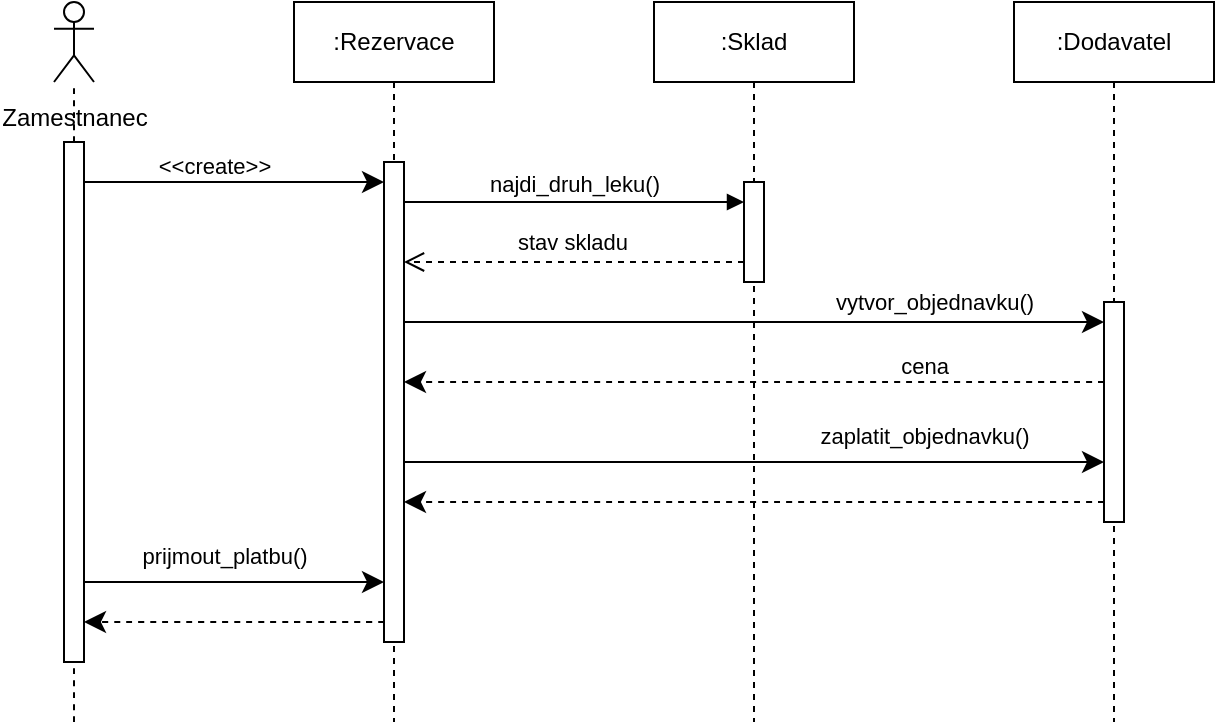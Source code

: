 <mxfile version="22.1.5" type="device">
  <diagram name="Page-1" id="2YBvvXClWsGukQMizWep">
    <mxGraphModel dx="1746" dy="567" grid="1" gridSize="10" guides="1" tooltips="1" connect="1" arrows="1" fold="1" page="1" pageScale="1" pageWidth="850" pageHeight="1100" math="0" shadow="0">
      <root>
        <mxCell id="0" />
        <mxCell id="1" parent="0" />
        <mxCell id="aM9ryv3xv72pqoxQDRHE-1" value=":Sklad" style="shape=umlLifeline;perimeter=lifelinePerimeter;whiteSpace=wrap;html=1;container=0;dropTarget=0;collapsible=0;recursiveResize=0;outlineConnect=0;portConstraint=eastwest;newEdgeStyle={&quot;edgeStyle&quot;:&quot;elbowEdgeStyle&quot;,&quot;elbow&quot;:&quot;vertical&quot;,&quot;curved&quot;:0,&quot;rounded&quot;:0};" parent="1" vertex="1">
          <mxGeometry x="40" y="40" width="100" height="360" as="geometry" />
        </mxCell>
        <mxCell id="aM9ryv3xv72pqoxQDRHE-2" value="" style="html=1;points=[];perimeter=orthogonalPerimeter;outlineConnect=0;targetShapes=umlLifeline;portConstraint=eastwest;newEdgeStyle={&quot;edgeStyle&quot;:&quot;elbowEdgeStyle&quot;,&quot;elbow&quot;:&quot;vertical&quot;,&quot;curved&quot;:0,&quot;rounded&quot;:0};" parent="aM9ryv3xv72pqoxQDRHE-1" vertex="1">
          <mxGeometry x="45" y="90" width="10" height="50" as="geometry" />
        </mxCell>
        <mxCell id="aM9ryv3xv72pqoxQDRHE-5" value=":Dodavatel" style="shape=umlLifeline;perimeter=lifelinePerimeter;whiteSpace=wrap;html=1;container=0;dropTarget=0;collapsible=0;recursiveResize=0;outlineConnect=0;portConstraint=eastwest;newEdgeStyle={&quot;edgeStyle&quot;:&quot;elbowEdgeStyle&quot;,&quot;elbow&quot;:&quot;vertical&quot;,&quot;curved&quot;:0,&quot;rounded&quot;:0};" parent="1" vertex="1">
          <mxGeometry x="220" y="40" width="100" height="360" as="geometry" />
        </mxCell>
        <mxCell id="aM9ryv3xv72pqoxQDRHE-6" value="" style="html=1;points=[];perimeter=orthogonalPerimeter;outlineConnect=0;targetShapes=umlLifeline;portConstraint=eastwest;newEdgeStyle={&quot;edgeStyle&quot;:&quot;elbowEdgeStyle&quot;,&quot;elbow&quot;:&quot;vertical&quot;,&quot;curved&quot;:0,&quot;rounded&quot;:0};" parent="aM9ryv3xv72pqoxQDRHE-5" vertex="1">
          <mxGeometry x="45" y="150" width="10" height="110" as="geometry" />
        </mxCell>
        <mxCell id="aM9ryv3xv72pqoxQDRHE-7" value="najdi_druh_leku()" style="html=1;verticalAlign=bottom;endArrow=block;edgeStyle=elbowEdgeStyle;elbow=vertical;curved=0;rounded=0;labelBackgroundColor=none;" parent="1" source="BTeZAt7udsBtLvdlmIbA-7" target="aM9ryv3xv72pqoxQDRHE-2" edge="1">
          <mxGeometry relative="1" as="geometry">
            <mxPoint x="100" y="130" as="sourcePoint" />
            <Array as="points">
              <mxPoint x="-20" y="140" />
              <mxPoint x="10" y="130" />
            </Array>
            <mxPoint x="210" y="190" as="targetPoint" />
          </mxGeometry>
        </mxCell>
        <mxCell id="BTeZAt7udsBtLvdlmIbA-1" value="&lt;font style=&quot;font-size: 12px;&quot;&gt;Zamestnanec&lt;/font&gt;" style="shape=umlActor;verticalLabelPosition=bottom;verticalAlign=top;html=1;outlineConnect=0;fontSize=16;" parent="1" vertex="1">
          <mxGeometry x="-260" y="40" width="20" height="40" as="geometry" />
        </mxCell>
        <mxCell id="BTeZAt7udsBtLvdlmIbA-3" value="" style="endArrow=none;dashed=1;html=1;rounded=0;fontSize=12;startSize=8;endSize=8;curved=1;" parent="1" source="BTeZAt7udsBtLvdlmIbA-22" target="BTeZAt7udsBtLvdlmIbA-1" edge="1">
          <mxGeometry width="50" height="50" relative="1" as="geometry">
            <mxPoint x="-250" y="440" as="sourcePoint" />
            <mxPoint x="-250" y="100" as="targetPoint" />
          </mxGeometry>
        </mxCell>
        <mxCell id="BTeZAt7udsBtLvdlmIbA-4" value="" style="endArrow=classic;html=1;rounded=0;fontSize=12;startSize=8;endSize=8;curved=1;labelBackgroundColor=none;" parent="1" edge="1">
          <mxGeometry width="50" height="50" relative="1" as="geometry">
            <mxPoint x="-85" y="200" as="sourcePoint" />
            <mxPoint x="265" y="200" as="targetPoint" />
            <Array as="points">
              <mxPoint x="35" y="200" />
            </Array>
          </mxGeometry>
        </mxCell>
        <mxCell id="BTeZAt7udsBtLvdlmIbA-5" value="&lt;span style=&quot;font-size: 11px;&quot;&gt;vytvor_objednavku()&lt;/span&gt;" style="edgeLabel;html=1;align=center;verticalAlign=middle;resizable=0;points=[];fontSize=11;labelBackgroundColor=none;" parent="BTeZAt7udsBtLvdlmIbA-4" vertex="1" connectable="0">
          <mxGeometry x="-0.186" relative="1" as="geometry">
            <mxPoint x="122" y="-10" as="offset" />
          </mxGeometry>
        </mxCell>
        <mxCell id="BTeZAt7udsBtLvdlmIbA-6" value=":Rezervace" style="shape=umlLifeline;perimeter=lifelinePerimeter;whiteSpace=wrap;html=1;container=0;dropTarget=0;collapsible=0;recursiveResize=0;outlineConnect=0;portConstraint=eastwest;newEdgeStyle={&quot;edgeStyle&quot;:&quot;elbowEdgeStyle&quot;,&quot;elbow&quot;:&quot;vertical&quot;,&quot;curved&quot;:0,&quot;rounded&quot;:0};" parent="1" vertex="1">
          <mxGeometry x="-140" y="40" width="100" height="360" as="geometry" />
        </mxCell>
        <mxCell id="BTeZAt7udsBtLvdlmIbA-7" value="" style="html=1;points=[];perimeter=orthogonalPerimeter;outlineConnect=0;targetShapes=umlLifeline;portConstraint=eastwest;newEdgeStyle={&quot;edgeStyle&quot;:&quot;elbowEdgeStyle&quot;,&quot;elbow&quot;:&quot;vertical&quot;,&quot;curved&quot;:0,&quot;rounded&quot;:0};" parent="BTeZAt7udsBtLvdlmIbA-6" vertex="1">
          <mxGeometry x="45" y="80" width="10" height="240" as="geometry" />
        </mxCell>
        <mxCell id="BTeZAt7udsBtLvdlmIbA-10" value="" style="endArrow=classic;html=1;rounded=0;fontSize=12;startSize=8;endSize=8;curved=1;" parent="1" target="BTeZAt7udsBtLvdlmIbA-7" edge="1">
          <mxGeometry width="50" height="50" relative="1" as="geometry">
            <mxPoint x="-250" y="130" as="sourcePoint" />
            <mxPoint x="-100" y="130" as="targetPoint" />
            <Array as="points">
              <mxPoint x="-155" y="130" />
            </Array>
          </mxGeometry>
        </mxCell>
        <mxCell id="BTeZAt7udsBtLvdlmIbA-11" value="&lt;font style=&quot;font-size: 11px;&quot;&gt;&amp;lt;&amp;lt;create&amp;gt;&amp;gt;&lt;/font&gt;" style="edgeLabel;html=1;align=center;verticalAlign=middle;resizable=0;points=[];fontSize=16;labelBackgroundColor=none;" parent="BTeZAt7udsBtLvdlmIbA-10" vertex="1" connectable="0">
          <mxGeometry x="-0.186" relative="1" as="geometry">
            <mxPoint x="7" y="-10" as="offset" />
          </mxGeometry>
        </mxCell>
        <mxCell id="BTeZAt7udsBtLvdlmIbA-12" value="" style="html=1;verticalAlign=bottom;endArrow=open;dashed=1;endSize=8;edgeStyle=elbowEdgeStyle;elbow=vertical;curved=0;rounded=0;" parent="1" source="aM9ryv3xv72pqoxQDRHE-2" target="BTeZAt7udsBtLvdlmIbA-7" edge="1">
          <mxGeometry relative="1" as="geometry">
            <mxPoint x="-80" y="170" as="targetPoint" />
            <Array as="points">
              <mxPoint x="-25" y="170" />
              <mxPoint x="15" y="180" />
              <mxPoint x="15" y="290" />
            </Array>
            <mxPoint x="70" y="170" as="sourcePoint" />
          </mxGeometry>
        </mxCell>
        <mxCell id="BTeZAt7udsBtLvdlmIbA-14" value="" style="endArrow=classic;html=1;rounded=0;fontSize=12;startSize=8;endSize=8;curved=1;dashed=1;" parent="1" target="BTeZAt7udsBtLvdlmIbA-7" edge="1">
          <mxGeometry width="50" height="50" relative="1" as="geometry">
            <mxPoint x="265" y="230" as="sourcePoint" />
            <mxPoint x="170" y="230" as="targetPoint" />
          </mxGeometry>
        </mxCell>
        <mxCell id="BTeZAt7udsBtLvdlmIbA-19" value="" style="endArrow=classic;html=1;rounded=0;fontSize=12;startSize=8;endSize=8;curved=1;dashed=1;" parent="1" edge="1">
          <mxGeometry width="50" height="50" relative="1" as="geometry">
            <mxPoint x="-95" y="350.0" as="sourcePoint" />
            <mxPoint x="-245" y="350.0" as="targetPoint" />
          </mxGeometry>
        </mxCell>
        <mxCell id="BTeZAt7udsBtLvdlmIbA-23" value="" style="endArrow=none;dashed=1;html=1;rounded=0;fontSize=12;startSize=8;endSize=8;curved=1;" parent="1" target="BTeZAt7udsBtLvdlmIbA-22" edge="1">
          <mxGeometry width="50" height="50" relative="1" as="geometry">
            <mxPoint x="-250" y="400" as="sourcePoint" />
            <mxPoint x="-250" y="80" as="targetPoint" />
          </mxGeometry>
        </mxCell>
        <mxCell id="BTeZAt7udsBtLvdlmIbA-22" value="" style="html=1;points=[];perimeter=orthogonalPerimeter;outlineConnect=0;targetShapes=umlLifeline;portConstraint=eastwest;newEdgeStyle={&quot;edgeStyle&quot;:&quot;elbowEdgeStyle&quot;,&quot;elbow&quot;:&quot;vertical&quot;,&quot;curved&quot;:0,&quot;rounded&quot;:0};" parent="1" vertex="1">
          <mxGeometry x="-255" y="110" width="10" height="260" as="geometry" />
        </mxCell>
        <mxCell id="BTeZAt7udsBtLvdlmIbA-30" value="&lt;font style=&quot;font-size: 11px;&quot;&gt;cena&lt;/font&gt;" style="text;html=1;align=center;verticalAlign=middle;resizable=0;points=[];autosize=1;strokeColor=none;fillColor=none;fontSize=16;" parent="1" vertex="1">
          <mxGeometry x="150" y="205" width="50" height="30" as="geometry" />
        </mxCell>
        <mxCell id="BTeZAt7udsBtLvdlmIbA-31" value="" style="endArrow=classic;html=1;rounded=0;fontSize=12;startSize=8;endSize=8;curved=1;" parent="1" edge="1">
          <mxGeometry width="50" height="50" relative="1" as="geometry">
            <mxPoint x="-85" y="270" as="sourcePoint" />
            <mxPoint x="265.0" y="270.0" as="targetPoint" />
          </mxGeometry>
        </mxCell>
        <mxCell id="BTeZAt7udsBtLvdlmIbA-32" value="" style="endArrow=classic;html=1;rounded=0;fontSize=12;startSize=8;endSize=8;curved=1;" parent="1" edge="1">
          <mxGeometry width="50" height="50" relative="1" as="geometry">
            <mxPoint x="-245" y="330" as="sourcePoint" />
            <mxPoint x="-95" y="330" as="targetPoint" />
            <Array as="points">
              <mxPoint x="-160" y="330" />
            </Array>
          </mxGeometry>
        </mxCell>
        <mxCell id="BTeZAt7udsBtLvdlmIbA-33" value="&lt;font style=&quot;font-size: 11px;&quot;&gt;prijmout_platbu()&lt;/font&gt;" style="text;html=1;align=center;verticalAlign=middle;resizable=0;points=[];autosize=1;strokeColor=none;fillColor=none;fontSize=16;" parent="1" vertex="1">
          <mxGeometry x="-230" y="300" width="110" height="30" as="geometry" />
        </mxCell>
        <mxCell id="BTeZAt7udsBtLvdlmIbA-34" value="&lt;span style=&quot;font-size: 11px;&quot;&gt;zaplatit_objednavku()&lt;/span&gt;" style="text;html=1;align=center;verticalAlign=middle;resizable=0;points=[];autosize=1;strokeColor=none;fillColor=none;fontSize=16;" parent="1" vertex="1">
          <mxGeometry x="110" y="240" width="130" height="30" as="geometry" />
        </mxCell>
        <mxCell id="BTeZAt7udsBtLvdlmIbA-36" value="" style="endArrow=classic;html=1;rounded=0;fontSize=12;startSize=8;endSize=8;curved=1;dashed=1;" parent="1" edge="1">
          <mxGeometry width="50" height="50" relative="1" as="geometry">
            <mxPoint x="265" y="290" as="sourcePoint" />
            <mxPoint x="-85" y="290" as="targetPoint" />
          </mxGeometry>
        </mxCell>
        <mxCell id="BTeZAt7udsBtLvdlmIbA-37" value="&lt;font style=&quot;font-size: 11px;&quot;&gt;stav skladu&lt;/font&gt;" style="text;html=1;align=center;verticalAlign=middle;resizable=0;points=[];autosize=1;strokeColor=none;fillColor=none;fontSize=16;" parent="1" vertex="1">
          <mxGeometry x="-41" y="143" width="80" height="30" as="geometry" />
        </mxCell>
      </root>
    </mxGraphModel>
  </diagram>
</mxfile>
